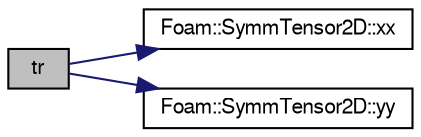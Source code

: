 digraph "tr"
{
  bgcolor="transparent";
  edge [fontname="FreeSans",fontsize="10",labelfontname="FreeSans",labelfontsize="10"];
  node [fontname="FreeSans",fontsize="10",shape=record];
  rankdir="LR";
  Node127630 [label="tr",height=0.2,width=0.4,color="black", fillcolor="grey75", style="filled", fontcolor="black"];
  Node127630 -> Node127631 [color="midnightblue",fontsize="10",style="solid",fontname="FreeSans"];
  Node127631 [label="Foam::SymmTensor2D::xx",height=0.2,width=0.4,color="black",URL="$a28314.html#a1b97c7c1ed81b4fb23da8dcb71a8cd2a"];
  Node127630 -> Node127632 [color="midnightblue",fontsize="10",style="solid",fontname="FreeSans"];
  Node127632 [label="Foam::SymmTensor2D::yy",height=0.2,width=0.4,color="black",URL="$a28314.html#aba9d77023a5662b9c2d3639d5de555a0"];
}

